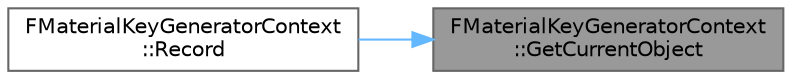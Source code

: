 digraph "FMaterialKeyGeneratorContext::GetCurrentObject"
{
 // INTERACTIVE_SVG=YES
 // LATEX_PDF_SIZE
  bgcolor="transparent";
  edge [fontname=Helvetica,fontsize=10,labelfontname=Helvetica,labelfontsize=10];
  node [fontname=Helvetica,fontsize=10,shape=box,height=0.2,width=0.4];
  rankdir="RL";
  Node1 [id="Node000001",label="FMaterialKeyGeneratorContext\l::GetCurrentObject",height=0.2,width=0.4,color="gray40", fillcolor="grey60", style="filled", fontcolor="black",tooltip=" "];
  Node1 -> Node2 [id="edge1_Node000001_Node000002",dir="back",color="steelblue1",style="solid",tooltip=" "];
  Node2 [id="Node000002",label="FMaterialKeyGeneratorContext\l::Record",height=0.2,width=0.4,color="grey40", fillcolor="white", style="filled",URL="$d5/d1c/classFMaterialKeyGeneratorContext.html#a6856eda66adc4fdeb3e25b9502a929c1",tooltip="When saving or loading, save the given Data with the given name."];
}
